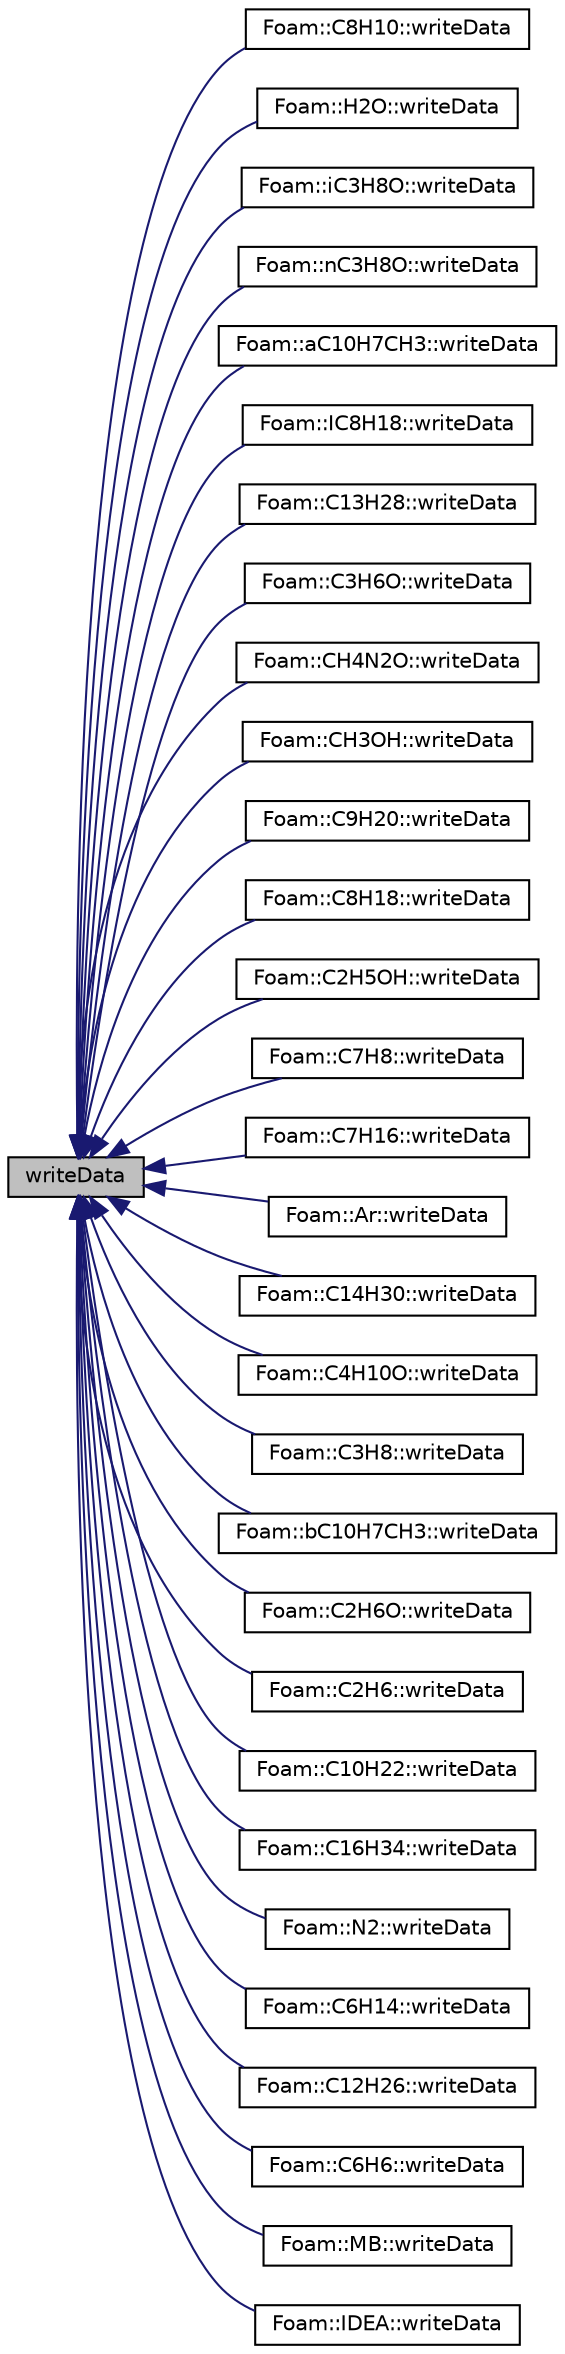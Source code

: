 digraph "writeData"
{
  bgcolor="transparent";
  edge [fontname="Helvetica",fontsize="10",labelfontname="Helvetica",labelfontsize="10"];
  node [fontname="Helvetica",fontsize="10",shape=record];
  rankdir="LR";
  Node1 [label="writeData",height=0.2,width=0.4,color="black", fillcolor="grey75", style="filled", fontcolor="black"];
  Node1 -> Node2 [dir="back",color="midnightblue",fontsize="10",style="solid",fontname="Helvetica"];
  Node2 [label="Foam::C8H10::writeData",height=0.2,width=0.4,color="black",URL="$a00186.html#a3f337a79b0eea9e1a8a6381894c6cdf9",tooltip="Write the function coefficients. "];
  Node1 -> Node3 [dir="back",color="midnightblue",fontsize="10",style="solid",fontname="Helvetica"];
  Node3 [label="Foam::H2O::writeData",height=0.2,width=0.4,color="black",URL="$a00975.html#a3f337a79b0eea9e1a8a6381894c6cdf9",tooltip="Write the function coefficients. "];
  Node1 -> Node4 [dir="back",color="midnightblue",fontsize="10",style="solid",fontname="Helvetica"];
  Node4 [label="Foam::iC3H8O::writeData",height=0.2,width=0.4,color="black",URL="$a01036.html#a3f337a79b0eea9e1a8a6381894c6cdf9",tooltip="Write the function coefficients. "];
  Node1 -> Node5 [dir="back",color="midnightblue",fontsize="10",style="solid",fontname="Helvetica"];
  Node5 [label="Foam::nC3H8O::writeData",height=0.2,width=0.4,color="black",URL="$a01607.html#a3f337a79b0eea9e1a8a6381894c6cdf9",tooltip="Write the function coefficients. "];
  Node1 -> Node6 [dir="back",color="midnightblue",fontsize="10",style="solid",fontname="Helvetica"];
  Node6 [label="Foam::aC10H7CH3::writeData",height=0.2,width=0.4,color="black",URL="$a00012.html#a3f337a79b0eea9e1a8a6381894c6cdf9",tooltip="Write the function coefficients. "];
  Node1 -> Node7 [dir="back",color="midnightblue",fontsize="10",style="solid",fontname="Helvetica"];
  Node7 [label="Foam::IC8H18::writeData",height=0.2,width=0.4,color="black",URL="$a01037.html#a3f337a79b0eea9e1a8a6381894c6cdf9",tooltip="Write the function coefficients. "];
  Node1 -> Node8 [dir="back",color="midnightblue",fontsize="10",style="solid",fontname="Helvetica"];
  Node8 [label="Foam::C13H28::writeData",height=0.2,width=0.4,color="black",URL="$a00173.html#a3f337a79b0eea9e1a8a6381894c6cdf9",tooltip="Write the function coefficients. "];
  Node1 -> Node9 [dir="back",color="midnightblue",fontsize="10",style="solid",fontname="Helvetica"];
  Node9 [label="Foam::C3H6O::writeData",height=0.2,width=0.4,color="black",URL="$a00179.html#a3f337a79b0eea9e1a8a6381894c6cdf9",tooltip="Write the function coefficients. "];
  Node1 -> Node10 [dir="back",color="midnightblue",fontsize="10",style="solid",fontname="Helvetica"];
  Node10 [label="Foam::CH4N2O::writeData",height=0.2,width=0.4,color="black",URL="$a00262.html#a3f337a79b0eea9e1a8a6381894c6cdf9",tooltip="Write the function coefficients. "];
  Node1 -> Node11 [dir="back",color="midnightblue",fontsize="10",style="solid",fontname="Helvetica"];
  Node11 [label="Foam::CH3OH::writeData",height=0.2,width=0.4,color="black",URL="$a00261.html#a3f337a79b0eea9e1a8a6381894c6cdf9",tooltip="Write the function coefficients. "];
  Node1 -> Node12 [dir="back",color="midnightblue",fontsize="10",style="solid",fontname="Helvetica"];
  Node12 [label="Foam::C9H20::writeData",height=0.2,width=0.4,color="black",URL="$a00188.html#a3f337a79b0eea9e1a8a6381894c6cdf9",tooltip="Write the function coefficients. "];
  Node1 -> Node13 [dir="back",color="midnightblue",fontsize="10",style="solid",fontname="Helvetica"];
  Node13 [label="Foam::C8H18::writeData",height=0.2,width=0.4,color="black",URL="$a00187.html#a3f337a79b0eea9e1a8a6381894c6cdf9",tooltip="Write the function coefficients. "];
  Node1 -> Node14 [dir="back",color="midnightblue",fontsize="10",style="solid",fontname="Helvetica"];
  Node14 [label="Foam::C2H5OH::writeData",height=0.2,width=0.4,color="black",URL="$a00176.html#a3f337a79b0eea9e1a8a6381894c6cdf9",tooltip="Write the function coefficients. "];
  Node1 -> Node15 [dir="back",color="midnightblue",fontsize="10",style="solid",fontname="Helvetica"];
  Node15 [label="Foam::C7H8::writeData",height=0.2,width=0.4,color="black",URL="$a00185.html#a3f337a79b0eea9e1a8a6381894c6cdf9",tooltip="Write the function coefficients. "];
  Node1 -> Node16 [dir="back",color="midnightblue",fontsize="10",style="solid",fontname="Helvetica"];
  Node16 [label="Foam::C7H16::writeData",height=0.2,width=0.4,color="black",URL="$a00184.html#a3f337a79b0eea9e1a8a6381894c6cdf9",tooltip="Write the function coefficients. "];
  Node1 -> Node17 [dir="back",color="midnightblue",fontsize="10",style="solid",fontname="Helvetica"];
  Node17 [label="Foam::Ar::writeData",height=0.2,width=0.4,color="black",URL="$a00064.html#a3f337a79b0eea9e1a8a6381894c6cdf9",tooltip="Write the function coefficients. "];
  Node1 -> Node18 [dir="back",color="midnightblue",fontsize="10",style="solid",fontname="Helvetica"];
  Node18 [label="Foam::C14H30::writeData",height=0.2,width=0.4,color="black",URL="$a00174.html#a3f337a79b0eea9e1a8a6381894c6cdf9",tooltip="Write the function coefficients. "];
  Node1 -> Node19 [dir="back",color="midnightblue",fontsize="10",style="solid",fontname="Helvetica"];
  Node19 [label="Foam::C4H10O::writeData",height=0.2,width=0.4,color="black",URL="$a00181.html#a3f337a79b0eea9e1a8a6381894c6cdf9",tooltip="Write the function coefficients. "];
  Node1 -> Node20 [dir="back",color="midnightblue",fontsize="10",style="solid",fontname="Helvetica"];
  Node20 [label="Foam::C3H8::writeData",height=0.2,width=0.4,color="black",URL="$a00180.html#a3f337a79b0eea9e1a8a6381894c6cdf9",tooltip="Write the function coefficients. "];
  Node1 -> Node21 [dir="back",color="midnightblue",fontsize="10",style="solid",fontname="Helvetica"];
  Node21 [label="Foam::bC10H7CH3::writeData",height=0.2,width=0.4,color="black",URL="$a00124.html#a3f337a79b0eea9e1a8a6381894c6cdf9",tooltip="Write the function coefficients. "];
  Node1 -> Node22 [dir="back",color="midnightblue",fontsize="10",style="solid",fontname="Helvetica"];
  Node22 [label="Foam::C2H6O::writeData",height=0.2,width=0.4,color="black",URL="$a00178.html#a3f337a79b0eea9e1a8a6381894c6cdf9",tooltip="Write the function coefficients. "];
  Node1 -> Node23 [dir="back",color="midnightblue",fontsize="10",style="solid",fontname="Helvetica"];
  Node23 [label="Foam::C2H6::writeData",height=0.2,width=0.4,color="black",URL="$a00177.html#a3f337a79b0eea9e1a8a6381894c6cdf9",tooltip="Write the function coefficients. "];
  Node1 -> Node24 [dir="back",color="midnightblue",fontsize="10",style="solid",fontname="Helvetica"];
  Node24 [label="Foam::C10H22::writeData",height=0.2,width=0.4,color="black",URL="$a00171.html#a3f337a79b0eea9e1a8a6381894c6cdf9",tooltip="Write the function coefficients. "];
  Node1 -> Node25 [dir="back",color="midnightblue",fontsize="10",style="solid",fontname="Helvetica"];
  Node25 [label="Foam::C16H34::writeData",height=0.2,width=0.4,color="black",URL="$a00175.html#a3f337a79b0eea9e1a8a6381894c6cdf9",tooltip="Write the function coefficients. "];
  Node1 -> Node26 [dir="back",color="midnightblue",fontsize="10",style="solid",fontname="Helvetica"];
  Node26 [label="Foam::N2::writeData",height=0.2,width=0.4,color="black",URL="$a01600.html#a3f337a79b0eea9e1a8a6381894c6cdf9",tooltip="Write the function coefficients. "];
  Node1 -> Node27 [dir="back",color="midnightblue",fontsize="10",style="solid",fontname="Helvetica"];
  Node27 [label="Foam::C6H14::writeData",height=0.2,width=0.4,color="black",URL="$a00182.html#a3f337a79b0eea9e1a8a6381894c6cdf9",tooltip="Write the function coefficients. "];
  Node1 -> Node28 [dir="back",color="midnightblue",fontsize="10",style="solid",fontname="Helvetica"];
  Node28 [label="Foam::C12H26::writeData",height=0.2,width=0.4,color="black",URL="$a00172.html#a3f337a79b0eea9e1a8a6381894c6cdf9",tooltip="Write the function coefficients. "];
  Node1 -> Node29 [dir="back",color="midnightblue",fontsize="10",style="solid",fontname="Helvetica"];
  Node29 [label="Foam::C6H6::writeData",height=0.2,width=0.4,color="black",URL="$a00183.html#a3f337a79b0eea9e1a8a6381894c6cdf9",tooltip="Write the function coefficients. "];
  Node1 -> Node30 [dir="back",color="midnightblue",fontsize="10",style="solid",fontname="Helvetica"];
  Node30 [label="Foam::MB::writeData",height=0.2,width=0.4,color="black",URL="$a01486.html#a3f337a79b0eea9e1a8a6381894c6cdf9",tooltip="Write the function coefficients. "];
  Node1 -> Node31 [dir="back",color="midnightblue",fontsize="10",style="solid",fontname="Helvetica"];
  Node31 [label="Foam::IDEA::writeData",height=0.2,width=0.4,color="black",URL="$a01042.html#a3f337a79b0eea9e1a8a6381894c6cdf9",tooltip="Write the function coefficients. "];
}
